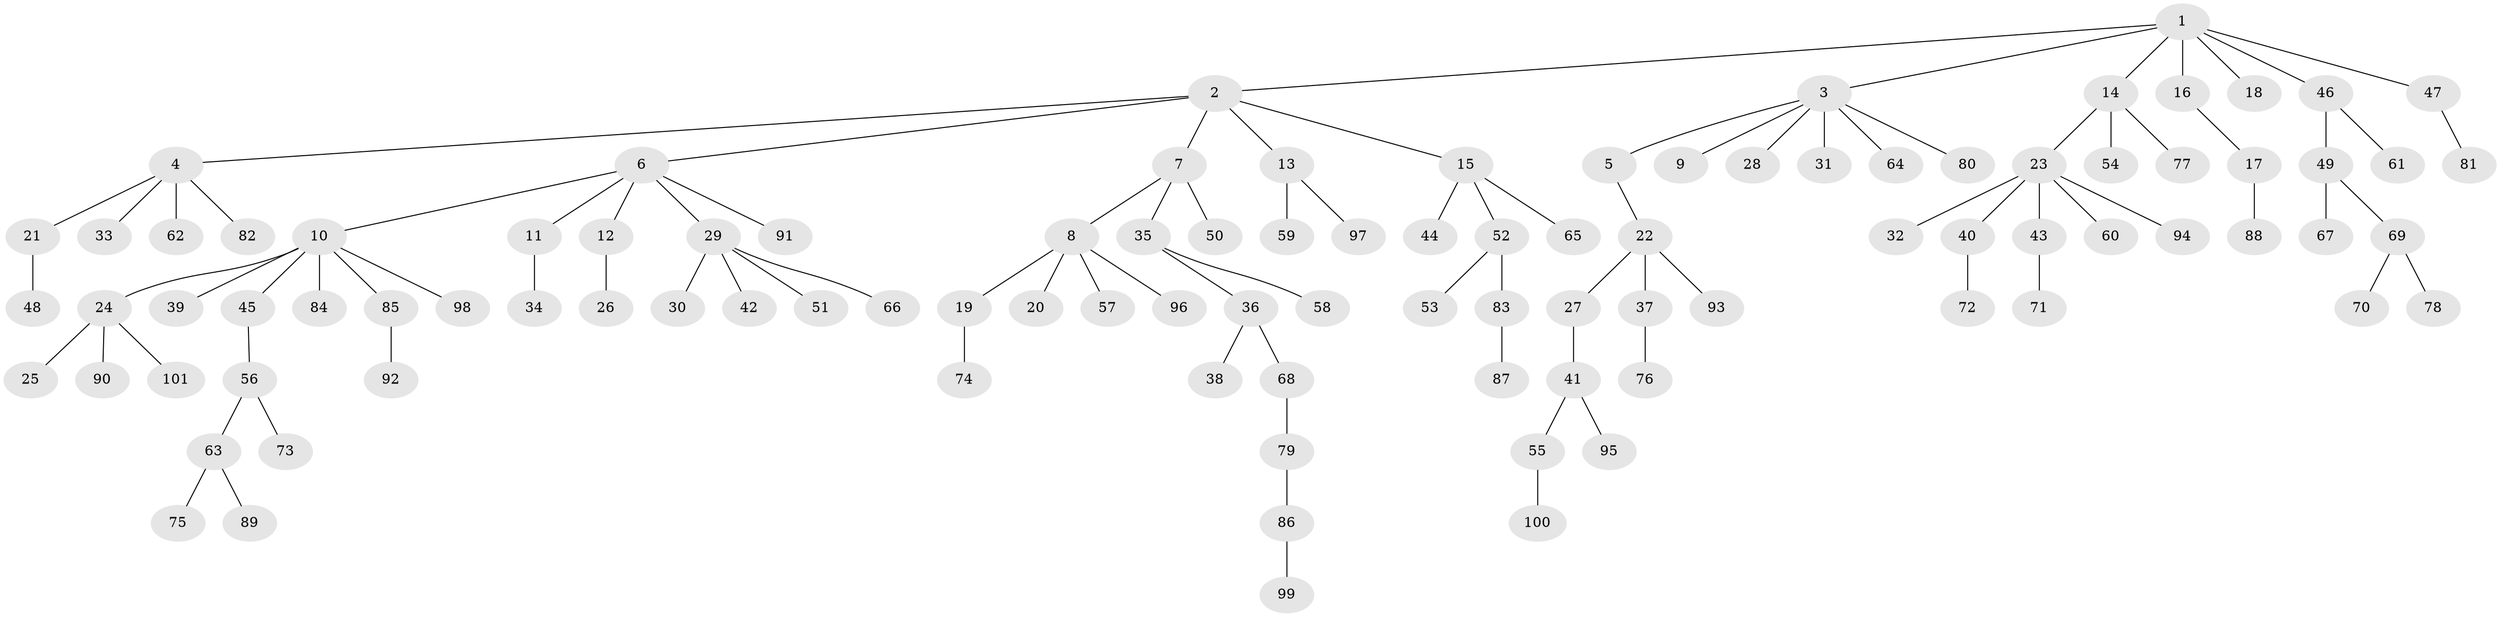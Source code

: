 // coarse degree distribution, {2: 0.2558139534883721, 5: 0.06976744186046512, 1: 0.5348837209302325, 7: 0.023255813953488372, 3: 0.06976744186046512, 4: 0.046511627906976744}
// Generated by graph-tools (version 1.1) at 2025/37/03/04/25 23:37:27]
// undirected, 101 vertices, 100 edges
graph export_dot {
  node [color=gray90,style=filled];
  1;
  2;
  3;
  4;
  5;
  6;
  7;
  8;
  9;
  10;
  11;
  12;
  13;
  14;
  15;
  16;
  17;
  18;
  19;
  20;
  21;
  22;
  23;
  24;
  25;
  26;
  27;
  28;
  29;
  30;
  31;
  32;
  33;
  34;
  35;
  36;
  37;
  38;
  39;
  40;
  41;
  42;
  43;
  44;
  45;
  46;
  47;
  48;
  49;
  50;
  51;
  52;
  53;
  54;
  55;
  56;
  57;
  58;
  59;
  60;
  61;
  62;
  63;
  64;
  65;
  66;
  67;
  68;
  69;
  70;
  71;
  72;
  73;
  74;
  75;
  76;
  77;
  78;
  79;
  80;
  81;
  82;
  83;
  84;
  85;
  86;
  87;
  88;
  89;
  90;
  91;
  92;
  93;
  94;
  95;
  96;
  97;
  98;
  99;
  100;
  101;
  1 -- 2;
  1 -- 3;
  1 -- 14;
  1 -- 16;
  1 -- 18;
  1 -- 46;
  1 -- 47;
  2 -- 4;
  2 -- 6;
  2 -- 7;
  2 -- 13;
  2 -- 15;
  3 -- 5;
  3 -- 9;
  3 -- 28;
  3 -- 31;
  3 -- 64;
  3 -- 80;
  4 -- 21;
  4 -- 33;
  4 -- 62;
  4 -- 82;
  5 -- 22;
  6 -- 10;
  6 -- 11;
  6 -- 12;
  6 -- 29;
  6 -- 91;
  7 -- 8;
  7 -- 35;
  7 -- 50;
  8 -- 19;
  8 -- 20;
  8 -- 57;
  8 -- 96;
  10 -- 24;
  10 -- 39;
  10 -- 45;
  10 -- 84;
  10 -- 85;
  10 -- 98;
  11 -- 34;
  12 -- 26;
  13 -- 59;
  13 -- 97;
  14 -- 23;
  14 -- 54;
  14 -- 77;
  15 -- 44;
  15 -- 52;
  15 -- 65;
  16 -- 17;
  17 -- 88;
  19 -- 74;
  21 -- 48;
  22 -- 27;
  22 -- 37;
  22 -- 93;
  23 -- 32;
  23 -- 40;
  23 -- 43;
  23 -- 60;
  23 -- 94;
  24 -- 25;
  24 -- 90;
  24 -- 101;
  27 -- 41;
  29 -- 30;
  29 -- 42;
  29 -- 51;
  29 -- 66;
  35 -- 36;
  35 -- 58;
  36 -- 38;
  36 -- 68;
  37 -- 76;
  40 -- 72;
  41 -- 55;
  41 -- 95;
  43 -- 71;
  45 -- 56;
  46 -- 49;
  46 -- 61;
  47 -- 81;
  49 -- 67;
  49 -- 69;
  52 -- 53;
  52 -- 83;
  55 -- 100;
  56 -- 63;
  56 -- 73;
  63 -- 75;
  63 -- 89;
  68 -- 79;
  69 -- 70;
  69 -- 78;
  79 -- 86;
  83 -- 87;
  85 -- 92;
  86 -- 99;
}
